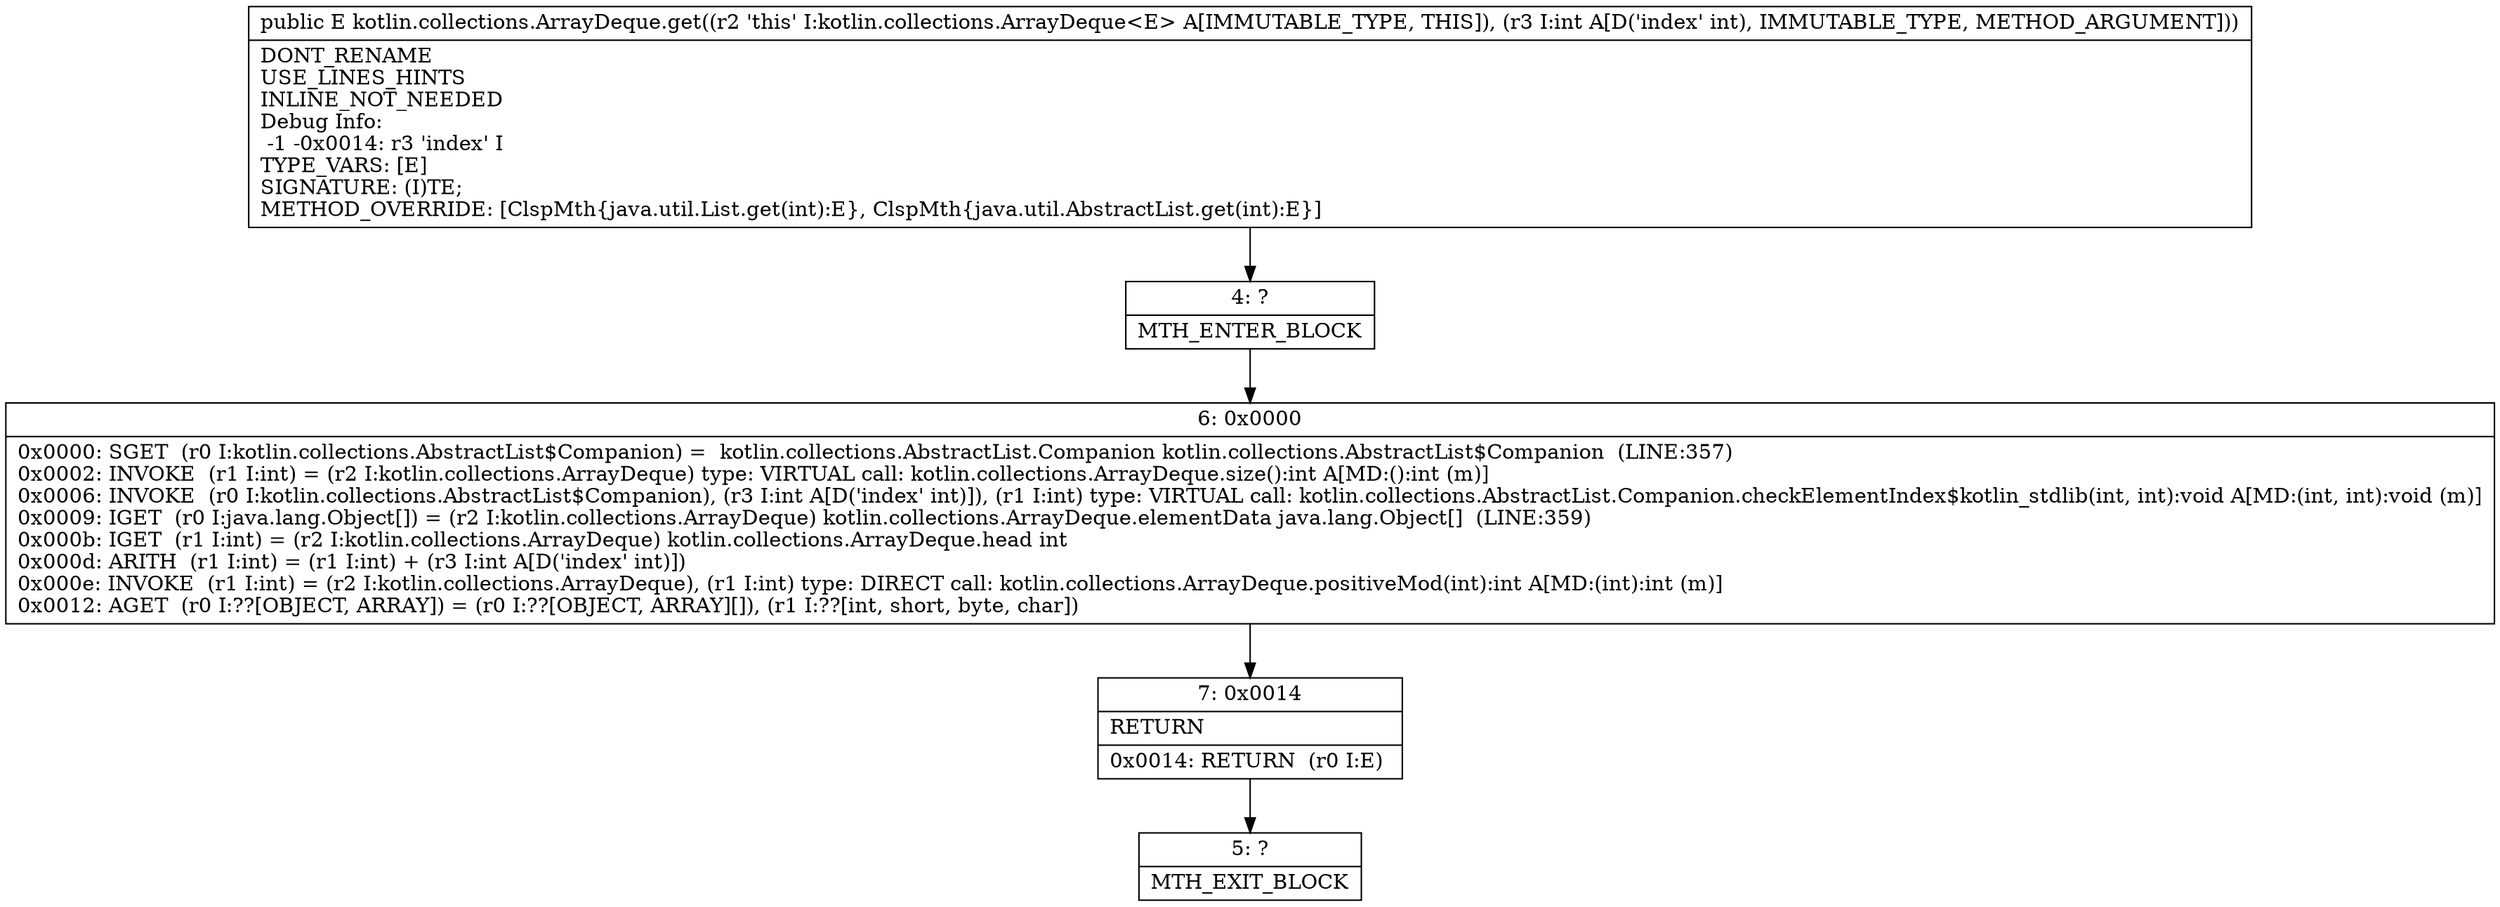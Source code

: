 digraph "CFG forkotlin.collections.ArrayDeque.get(I)Ljava\/lang\/Object;" {
Node_4 [shape=record,label="{4\:\ ?|MTH_ENTER_BLOCK\l}"];
Node_6 [shape=record,label="{6\:\ 0x0000|0x0000: SGET  (r0 I:kotlin.collections.AbstractList$Companion) =  kotlin.collections.AbstractList.Companion kotlin.collections.AbstractList$Companion  (LINE:357)\l0x0002: INVOKE  (r1 I:int) = (r2 I:kotlin.collections.ArrayDeque) type: VIRTUAL call: kotlin.collections.ArrayDeque.size():int A[MD:():int (m)]\l0x0006: INVOKE  (r0 I:kotlin.collections.AbstractList$Companion), (r3 I:int A[D('index' int)]), (r1 I:int) type: VIRTUAL call: kotlin.collections.AbstractList.Companion.checkElementIndex$kotlin_stdlib(int, int):void A[MD:(int, int):void (m)]\l0x0009: IGET  (r0 I:java.lang.Object[]) = (r2 I:kotlin.collections.ArrayDeque) kotlin.collections.ArrayDeque.elementData java.lang.Object[]  (LINE:359)\l0x000b: IGET  (r1 I:int) = (r2 I:kotlin.collections.ArrayDeque) kotlin.collections.ArrayDeque.head int \l0x000d: ARITH  (r1 I:int) = (r1 I:int) + (r3 I:int A[D('index' int)]) \l0x000e: INVOKE  (r1 I:int) = (r2 I:kotlin.collections.ArrayDeque), (r1 I:int) type: DIRECT call: kotlin.collections.ArrayDeque.positiveMod(int):int A[MD:(int):int (m)]\l0x0012: AGET  (r0 I:??[OBJECT, ARRAY]) = (r0 I:??[OBJECT, ARRAY][]), (r1 I:??[int, short, byte, char]) \l}"];
Node_7 [shape=record,label="{7\:\ 0x0014|RETURN\l|0x0014: RETURN  (r0 I:E) \l}"];
Node_5 [shape=record,label="{5\:\ ?|MTH_EXIT_BLOCK\l}"];
MethodNode[shape=record,label="{public E kotlin.collections.ArrayDeque.get((r2 'this' I:kotlin.collections.ArrayDeque\<E\> A[IMMUTABLE_TYPE, THIS]), (r3 I:int A[D('index' int), IMMUTABLE_TYPE, METHOD_ARGUMENT]))  | DONT_RENAME\lUSE_LINES_HINTS\lINLINE_NOT_NEEDED\lDebug Info:\l  \-1 \-0x0014: r3 'index' I\lTYPE_VARS: [E]\lSIGNATURE: (I)TE;\lMETHOD_OVERRIDE: [ClspMth\{java.util.List.get(int):E\}, ClspMth\{java.util.AbstractList.get(int):E\}]\l}"];
MethodNode -> Node_4;Node_4 -> Node_6;
Node_6 -> Node_7;
Node_7 -> Node_5;
}

